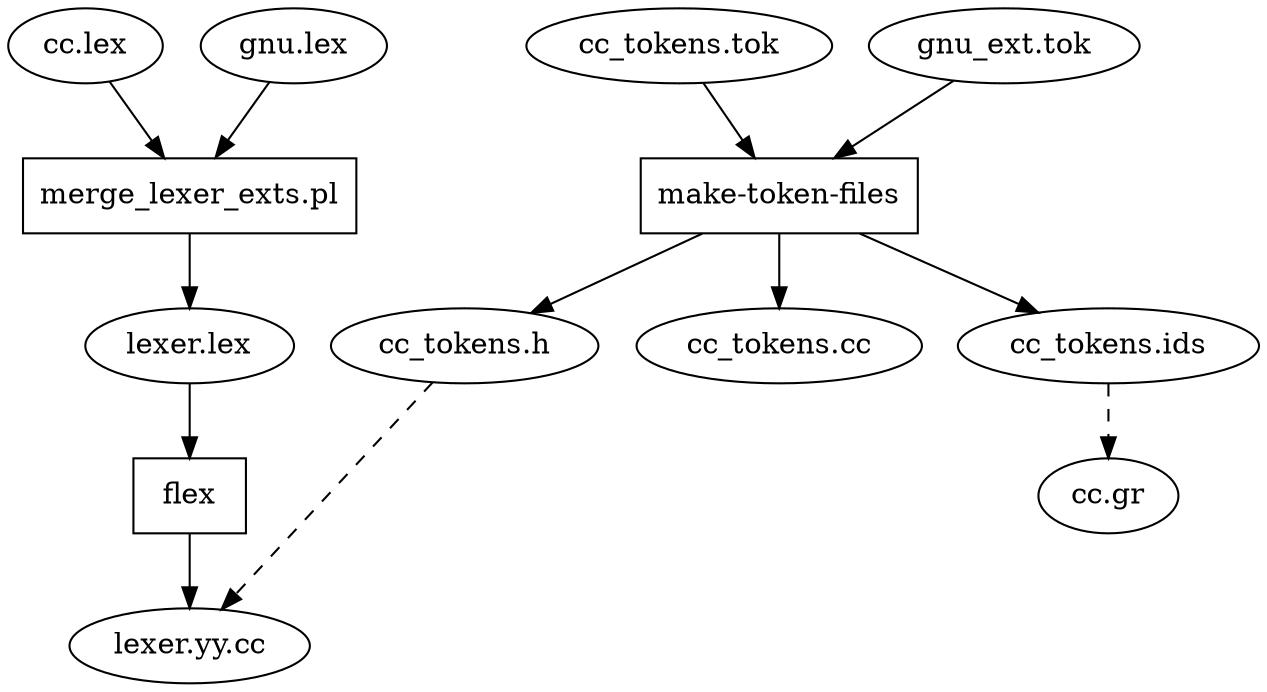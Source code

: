 // lexer_build.dot
// information flow for building the Elsa lexer

digraph "Elsa Lexer Build Process" {

  // ------- left half: produce lexer.yy.cc -------

  "cc.lex" [
    URL = "cc.lex"
  ];

  "cc.lex" -> "merge_lexer_exts.pl";
  "gnu.lex" -> "merge_lexer_exts.pl";

  "merge_lexer_exts.pl" [
    shape = rectangle
  ];

  "merge_lexer_exts.pl" -> "lexer.lex";
  "lexer.lex" -> "flex";

  "flex" [
    shape = rectangle
  ];

  "flex" -> "lexer.yy.cc";


  // ------- right half: produce cc_tokens.* -------

  "cc_tokens.tok" -> "make-token-files";
  "gnu_ext.tok" -> "make-token-files";

  "make-token-files" [
    shape = rectangle
  ];

  "make-token-files" -> "cc_tokens.h";
  "make-token-files" -> "cc_tokens.cc";
  "make-token-files" -> "cc_tokens.ids";


  // ------- extra --------

  "cc_tokens.h" -> "lexer.yy.cc" [
    style = dashed
    constraint = false
  ];

  "cc_tokens.ids" -> "cc.gr" [
    style = dashed
  ];

}
 
